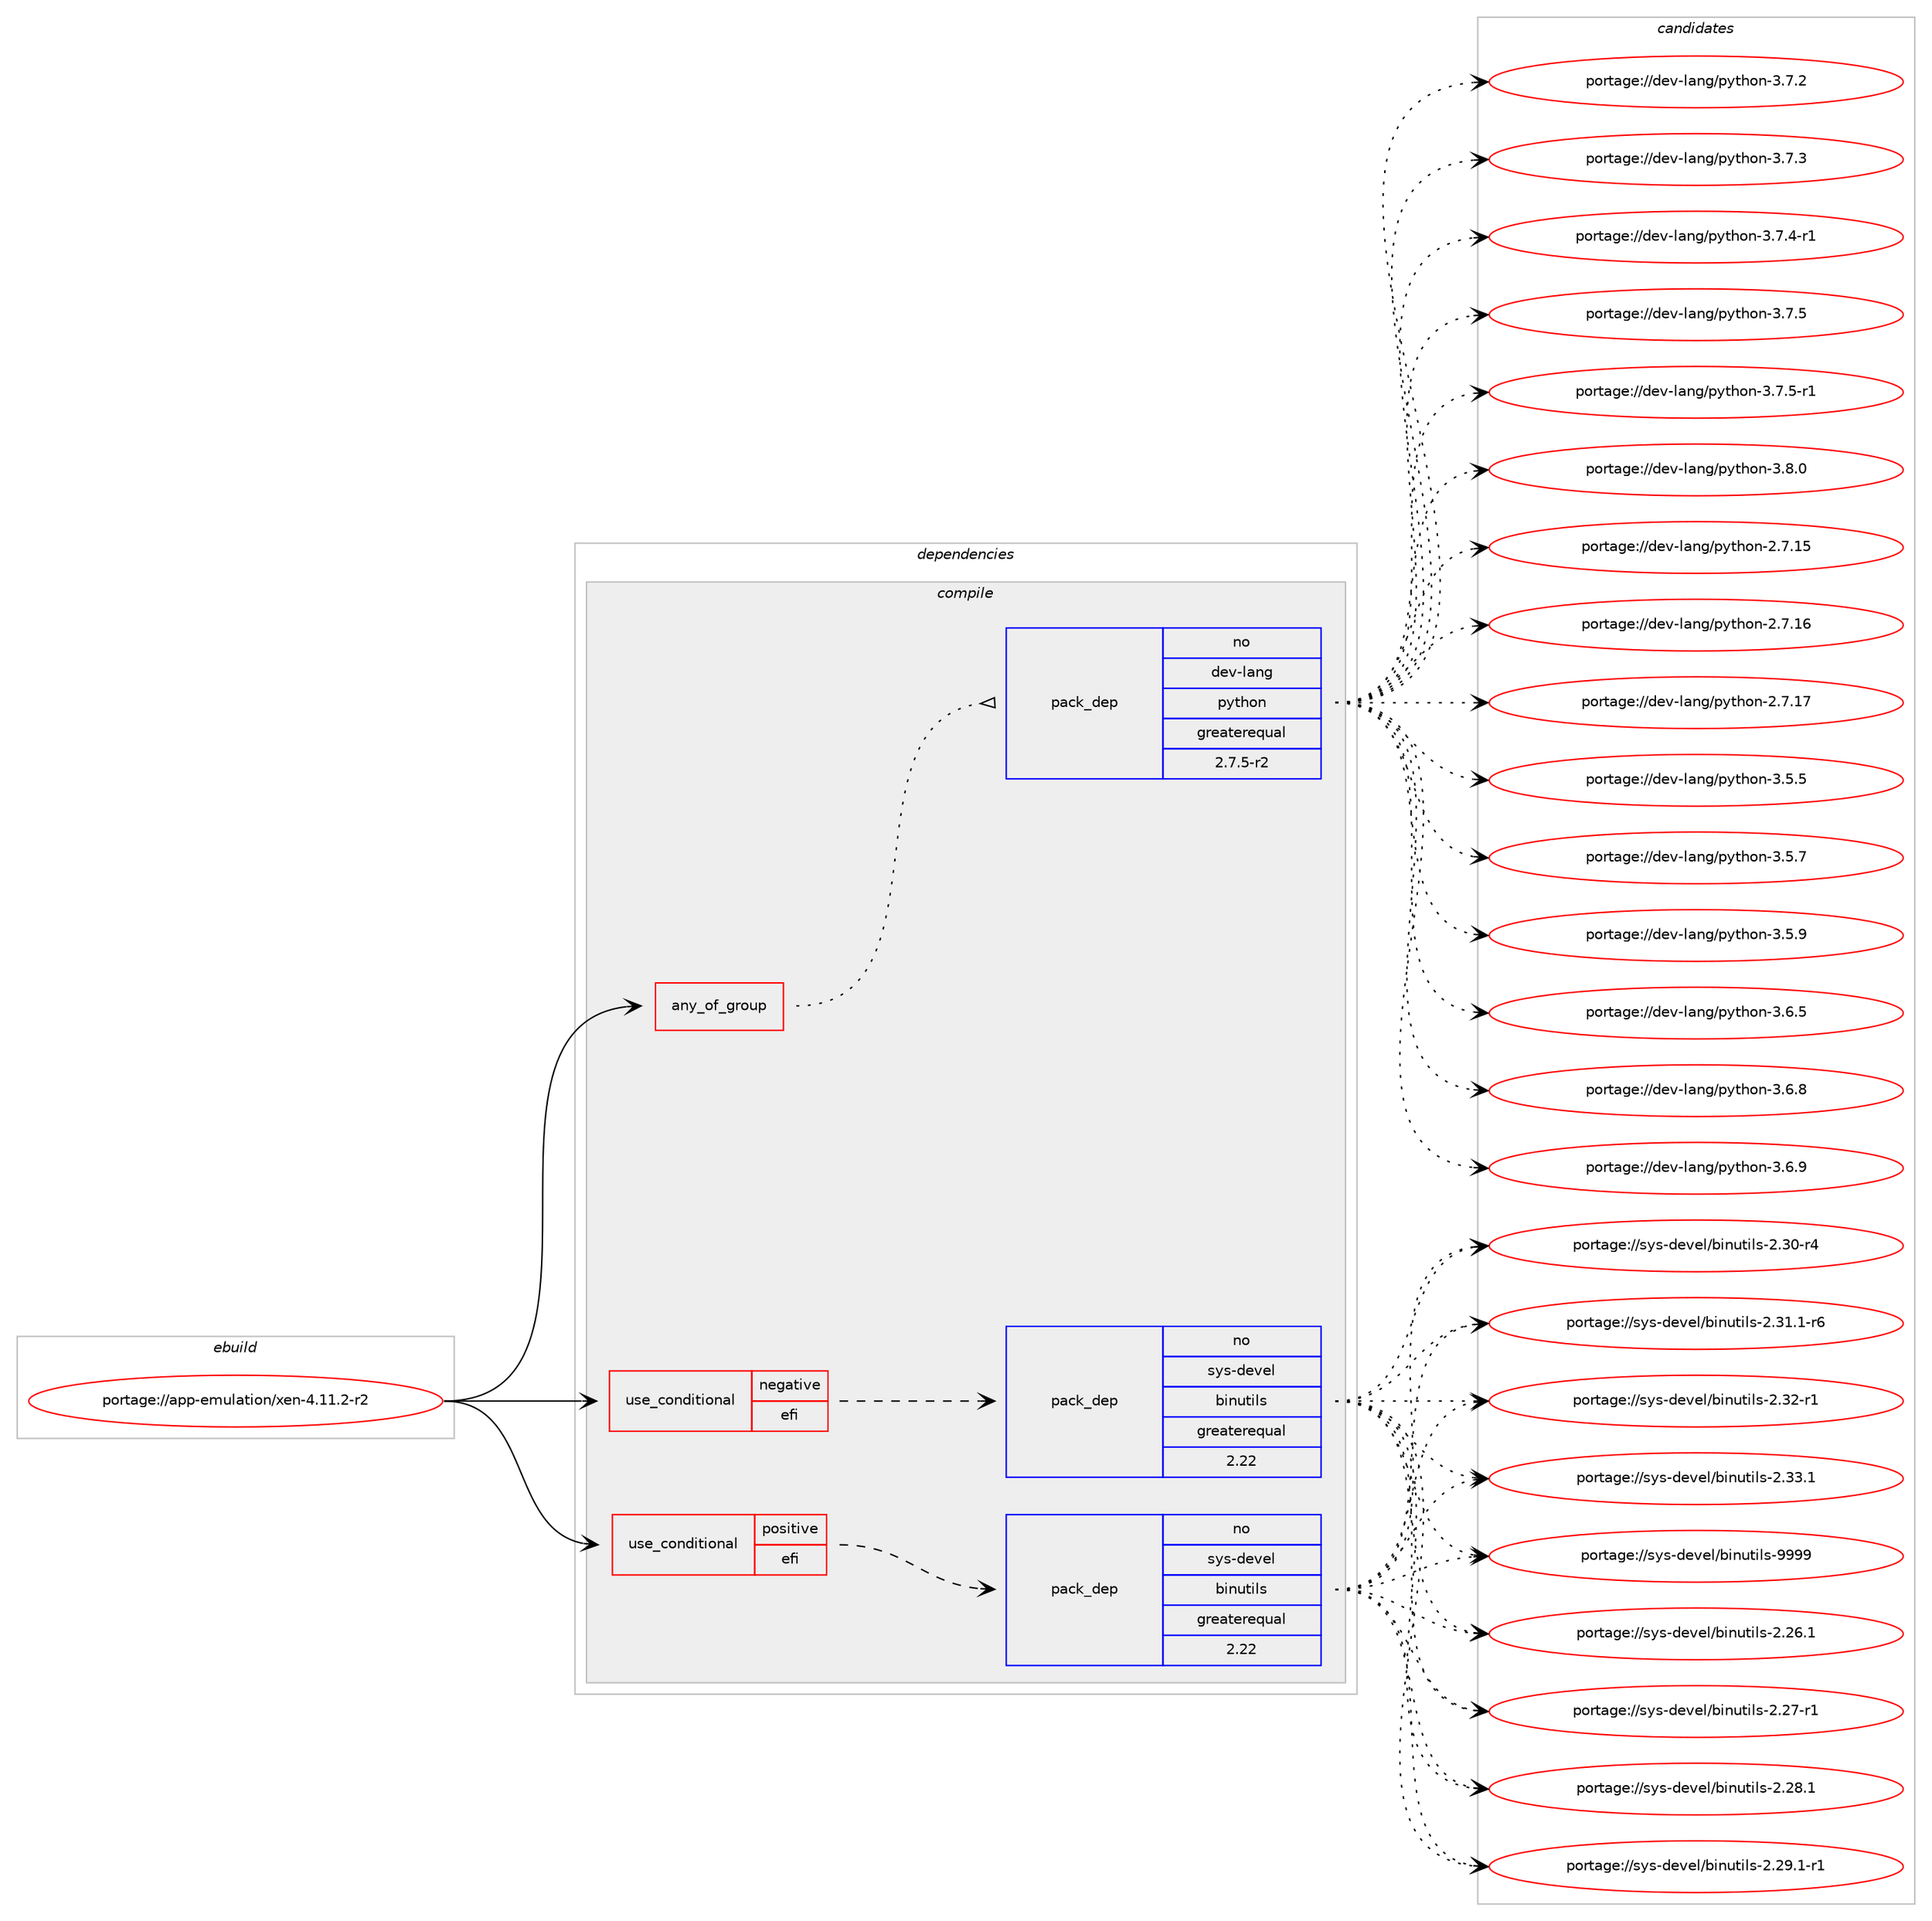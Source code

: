 digraph prolog {

# *************
# Graph options
# *************

newrank=true;
concentrate=true;
compound=true;
graph [rankdir=LR,fontname=Helvetica,fontsize=10,ranksep=1.5];#, ranksep=2.5, nodesep=0.2];
edge  [arrowhead=vee];
node  [fontname=Helvetica,fontsize=10];

# **********
# The ebuild
# **********

subgraph cluster_leftcol {
color=gray;
label=<<i>ebuild</i>>;
id [label="portage://app-emulation/xen-4.11.2-r2", color=red, width=4, href="../app-emulation/xen-4.11.2-r2.svg"];
}

# ****************
# The dependencies
# ****************

subgraph cluster_midcol {
color=gray;
label=<<i>dependencies</i>>;
subgraph cluster_compile {
fillcolor="#eeeeee";
style=filled;
label=<<i>compile</i>>;
subgraph any417 {
dependency28695 [label=<<TABLE BORDER="0" CELLBORDER="1" CELLSPACING="0" CELLPADDING="4"><TR><TD CELLPADDING="10">any_of_group</TD></TR></TABLE>>, shape=none, color=red];subgraph pack20848 {
dependency28696 [label=<<TABLE BORDER="0" CELLBORDER="1" CELLSPACING="0" CELLPADDING="4" WIDTH="220"><TR><TD ROWSPAN="6" CELLPADDING="30">pack_dep</TD></TR><TR><TD WIDTH="110">no</TD></TR><TR><TD>dev-lang</TD></TR><TR><TD>python</TD></TR><TR><TD>greaterequal</TD></TR><TR><TD>2.7.5-r2</TD></TR></TABLE>>, shape=none, color=blue];
}
dependency28695:e -> dependency28696:w [weight=20,style="dotted",arrowhead="oinv"];
}
id:e -> dependency28695:w [weight=20,style="solid",arrowhead="vee"];
subgraph cond7418 {
dependency28697 [label=<<TABLE BORDER="0" CELLBORDER="1" CELLSPACING="0" CELLPADDING="4"><TR><TD ROWSPAN="3" CELLPADDING="10">use_conditional</TD></TR><TR><TD>negative</TD></TR><TR><TD>efi</TD></TR></TABLE>>, shape=none, color=red];
subgraph pack20849 {
dependency28698 [label=<<TABLE BORDER="0" CELLBORDER="1" CELLSPACING="0" CELLPADDING="4" WIDTH="220"><TR><TD ROWSPAN="6" CELLPADDING="30">pack_dep</TD></TR><TR><TD WIDTH="110">no</TD></TR><TR><TD>sys-devel</TD></TR><TR><TD>binutils</TD></TR><TR><TD>greaterequal</TD></TR><TR><TD>2.22</TD></TR></TABLE>>, shape=none, color=blue];
}
dependency28697:e -> dependency28698:w [weight=20,style="dashed",arrowhead="vee"];
}
id:e -> dependency28697:w [weight=20,style="solid",arrowhead="vee"];
subgraph cond7419 {
dependency28699 [label=<<TABLE BORDER="0" CELLBORDER="1" CELLSPACING="0" CELLPADDING="4"><TR><TD ROWSPAN="3" CELLPADDING="10">use_conditional</TD></TR><TR><TD>positive</TD></TR><TR><TD>efi</TD></TR></TABLE>>, shape=none, color=red];
subgraph pack20850 {
dependency28700 [label=<<TABLE BORDER="0" CELLBORDER="1" CELLSPACING="0" CELLPADDING="4" WIDTH="220"><TR><TD ROWSPAN="6" CELLPADDING="30">pack_dep</TD></TR><TR><TD WIDTH="110">no</TD></TR><TR><TD>sys-devel</TD></TR><TR><TD>binutils</TD></TR><TR><TD>greaterequal</TD></TR><TR><TD>2.22</TD></TR></TABLE>>, shape=none, color=blue];
}
dependency28699:e -> dependency28700:w [weight=20,style="dashed",arrowhead="vee"];
}
id:e -> dependency28699:w [weight=20,style="solid",arrowhead="vee"];
}
subgraph cluster_compileandrun {
fillcolor="#eeeeee";
style=filled;
label=<<i>compile and run</i>>;
}
subgraph cluster_run {
fillcolor="#eeeeee";
style=filled;
label=<<i>run</i>>;
}
}

# **************
# The candidates
# **************

subgraph cluster_choices {
rank=same;
color=gray;
label=<<i>candidates</i>>;

subgraph choice20848 {
color=black;
nodesep=1;
choiceportage10010111845108971101034711212111610411111045504655464953 [label="portage://dev-lang/python-2.7.15", color=red, width=4,href="../dev-lang/python-2.7.15.svg"];
choiceportage10010111845108971101034711212111610411111045504655464954 [label="portage://dev-lang/python-2.7.16", color=red, width=4,href="../dev-lang/python-2.7.16.svg"];
choiceportage10010111845108971101034711212111610411111045504655464955 [label="portage://dev-lang/python-2.7.17", color=red, width=4,href="../dev-lang/python-2.7.17.svg"];
choiceportage100101118451089711010347112121116104111110455146534653 [label="portage://dev-lang/python-3.5.5", color=red, width=4,href="../dev-lang/python-3.5.5.svg"];
choiceportage100101118451089711010347112121116104111110455146534655 [label="portage://dev-lang/python-3.5.7", color=red, width=4,href="../dev-lang/python-3.5.7.svg"];
choiceportage100101118451089711010347112121116104111110455146534657 [label="portage://dev-lang/python-3.5.9", color=red, width=4,href="../dev-lang/python-3.5.9.svg"];
choiceportage100101118451089711010347112121116104111110455146544653 [label="portage://dev-lang/python-3.6.5", color=red, width=4,href="../dev-lang/python-3.6.5.svg"];
choiceportage100101118451089711010347112121116104111110455146544656 [label="portage://dev-lang/python-3.6.8", color=red, width=4,href="../dev-lang/python-3.6.8.svg"];
choiceportage100101118451089711010347112121116104111110455146544657 [label="portage://dev-lang/python-3.6.9", color=red, width=4,href="../dev-lang/python-3.6.9.svg"];
choiceportage100101118451089711010347112121116104111110455146554650 [label="portage://dev-lang/python-3.7.2", color=red, width=4,href="../dev-lang/python-3.7.2.svg"];
choiceportage100101118451089711010347112121116104111110455146554651 [label="portage://dev-lang/python-3.7.3", color=red, width=4,href="../dev-lang/python-3.7.3.svg"];
choiceportage1001011184510897110103471121211161041111104551465546524511449 [label="portage://dev-lang/python-3.7.4-r1", color=red, width=4,href="../dev-lang/python-3.7.4-r1.svg"];
choiceportage100101118451089711010347112121116104111110455146554653 [label="portage://dev-lang/python-3.7.5", color=red, width=4,href="../dev-lang/python-3.7.5.svg"];
choiceportage1001011184510897110103471121211161041111104551465546534511449 [label="portage://dev-lang/python-3.7.5-r1", color=red, width=4,href="../dev-lang/python-3.7.5-r1.svg"];
choiceportage100101118451089711010347112121116104111110455146564648 [label="portage://dev-lang/python-3.8.0", color=red, width=4,href="../dev-lang/python-3.8.0.svg"];
dependency28696:e -> choiceportage10010111845108971101034711212111610411111045504655464953:w [style=dotted,weight="100"];
dependency28696:e -> choiceportage10010111845108971101034711212111610411111045504655464954:w [style=dotted,weight="100"];
dependency28696:e -> choiceportage10010111845108971101034711212111610411111045504655464955:w [style=dotted,weight="100"];
dependency28696:e -> choiceportage100101118451089711010347112121116104111110455146534653:w [style=dotted,weight="100"];
dependency28696:e -> choiceportage100101118451089711010347112121116104111110455146534655:w [style=dotted,weight="100"];
dependency28696:e -> choiceportage100101118451089711010347112121116104111110455146534657:w [style=dotted,weight="100"];
dependency28696:e -> choiceportage100101118451089711010347112121116104111110455146544653:w [style=dotted,weight="100"];
dependency28696:e -> choiceportage100101118451089711010347112121116104111110455146544656:w [style=dotted,weight="100"];
dependency28696:e -> choiceportage100101118451089711010347112121116104111110455146544657:w [style=dotted,weight="100"];
dependency28696:e -> choiceportage100101118451089711010347112121116104111110455146554650:w [style=dotted,weight="100"];
dependency28696:e -> choiceportage100101118451089711010347112121116104111110455146554651:w [style=dotted,weight="100"];
dependency28696:e -> choiceportage1001011184510897110103471121211161041111104551465546524511449:w [style=dotted,weight="100"];
dependency28696:e -> choiceportage100101118451089711010347112121116104111110455146554653:w [style=dotted,weight="100"];
dependency28696:e -> choiceportage1001011184510897110103471121211161041111104551465546534511449:w [style=dotted,weight="100"];
dependency28696:e -> choiceportage100101118451089711010347112121116104111110455146564648:w [style=dotted,weight="100"];
}
subgraph choice20849 {
color=black;
nodesep=1;
choiceportage11512111545100101118101108479810511011711610510811545504650544649 [label="portage://sys-devel/binutils-2.26.1", color=red, width=4,href="../sys-devel/binutils-2.26.1.svg"];
choiceportage11512111545100101118101108479810511011711610510811545504650554511449 [label="portage://sys-devel/binutils-2.27-r1", color=red, width=4,href="../sys-devel/binutils-2.27-r1.svg"];
choiceportage11512111545100101118101108479810511011711610510811545504650564649 [label="portage://sys-devel/binutils-2.28.1", color=red, width=4,href="../sys-devel/binutils-2.28.1.svg"];
choiceportage115121115451001011181011084798105110117116105108115455046505746494511449 [label="portage://sys-devel/binutils-2.29.1-r1", color=red, width=4,href="../sys-devel/binutils-2.29.1-r1.svg"];
choiceportage11512111545100101118101108479810511011711610510811545504651484511452 [label="portage://sys-devel/binutils-2.30-r4", color=red, width=4,href="../sys-devel/binutils-2.30-r4.svg"];
choiceportage115121115451001011181011084798105110117116105108115455046514946494511454 [label="portage://sys-devel/binutils-2.31.1-r6", color=red, width=4,href="../sys-devel/binutils-2.31.1-r6.svg"];
choiceportage11512111545100101118101108479810511011711610510811545504651504511449 [label="portage://sys-devel/binutils-2.32-r1", color=red, width=4,href="../sys-devel/binutils-2.32-r1.svg"];
choiceportage11512111545100101118101108479810511011711610510811545504651514649 [label="portage://sys-devel/binutils-2.33.1", color=red, width=4,href="../sys-devel/binutils-2.33.1.svg"];
choiceportage1151211154510010111810110847981051101171161051081154557575757 [label="portage://sys-devel/binutils-9999", color=red, width=4,href="../sys-devel/binutils-9999.svg"];
dependency28698:e -> choiceportage11512111545100101118101108479810511011711610510811545504650544649:w [style=dotted,weight="100"];
dependency28698:e -> choiceportage11512111545100101118101108479810511011711610510811545504650554511449:w [style=dotted,weight="100"];
dependency28698:e -> choiceportage11512111545100101118101108479810511011711610510811545504650564649:w [style=dotted,weight="100"];
dependency28698:e -> choiceportage115121115451001011181011084798105110117116105108115455046505746494511449:w [style=dotted,weight="100"];
dependency28698:e -> choiceportage11512111545100101118101108479810511011711610510811545504651484511452:w [style=dotted,weight="100"];
dependency28698:e -> choiceportage115121115451001011181011084798105110117116105108115455046514946494511454:w [style=dotted,weight="100"];
dependency28698:e -> choiceportage11512111545100101118101108479810511011711610510811545504651504511449:w [style=dotted,weight="100"];
dependency28698:e -> choiceportage11512111545100101118101108479810511011711610510811545504651514649:w [style=dotted,weight="100"];
dependency28698:e -> choiceportage1151211154510010111810110847981051101171161051081154557575757:w [style=dotted,weight="100"];
}
subgraph choice20850 {
color=black;
nodesep=1;
choiceportage11512111545100101118101108479810511011711610510811545504650544649 [label="portage://sys-devel/binutils-2.26.1", color=red, width=4,href="../sys-devel/binutils-2.26.1.svg"];
choiceportage11512111545100101118101108479810511011711610510811545504650554511449 [label="portage://sys-devel/binutils-2.27-r1", color=red, width=4,href="../sys-devel/binutils-2.27-r1.svg"];
choiceportage11512111545100101118101108479810511011711610510811545504650564649 [label="portage://sys-devel/binutils-2.28.1", color=red, width=4,href="../sys-devel/binutils-2.28.1.svg"];
choiceportage115121115451001011181011084798105110117116105108115455046505746494511449 [label="portage://sys-devel/binutils-2.29.1-r1", color=red, width=4,href="../sys-devel/binutils-2.29.1-r1.svg"];
choiceportage11512111545100101118101108479810511011711610510811545504651484511452 [label="portage://sys-devel/binutils-2.30-r4", color=red, width=4,href="../sys-devel/binutils-2.30-r4.svg"];
choiceportage115121115451001011181011084798105110117116105108115455046514946494511454 [label="portage://sys-devel/binutils-2.31.1-r6", color=red, width=4,href="../sys-devel/binutils-2.31.1-r6.svg"];
choiceportage11512111545100101118101108479810511011711610510811545504651504511449 [label="portage://sys-devel/binutils-2.32-r1", color=red, width=4,href="../sys-devel/binutils-2.32-r1.svg"];
choiceportage11512111545100101118101108479810511011711610510811545504651514649 [label="portage://sys-devel/binutils-2.33.1", color=red, width=4,href="../sys-devel/binutils-2.33.1.svg"];
choiceportage1151211154510010111810110847981051101171161051081154557575757 [label="portage://sys-devel/binutils-9999", color=red, width=4,href="../sys-devel/binutils-9999.svg"];
dependency28700:e -> choiceportage11512111545100101118101108479810511011711610510811545504650544649:w [style=dotted,weight="100"];
dependency28700:e -> choiceportage11512111545100101118101108479810511011711610510811545504650554511449:w [style=dotted,weight="100"];
dependency28700:e -> choiceportage11512111545100101118101108479810511011711610510811545504650564649:w [style=dotted,weight="100"];
dependency28700:e -> choiceportage115121115451001011181011084798105110117116105108115455046505746494511449:w [style=dotted,weight="100"];
dependency28700:e -> choiceportage11512111545100101118101108479810511011711610510811545504651484511452:w [style=dotted,weight="100"];
dependency28700:e -> choiceportage115121115451001011181011084798105110117116105108115455046514946494511454:w [style=dotted,weight="100"];
dependency28700:e -> choiceportage11512111545100101118101108479810511011711610510811545504651504511449:w [style=dotted,weight="100"];
dependency28700:e -> choiceportage11512111545100101118101108479810511011711610510811545504651514649:w [style=dotted,weight="100"];
dependency28700:e -> choiceportage1151211154510010111810110847981051101171161051081154557575757:w [style=dotted,weight="100"];
}
}

}
